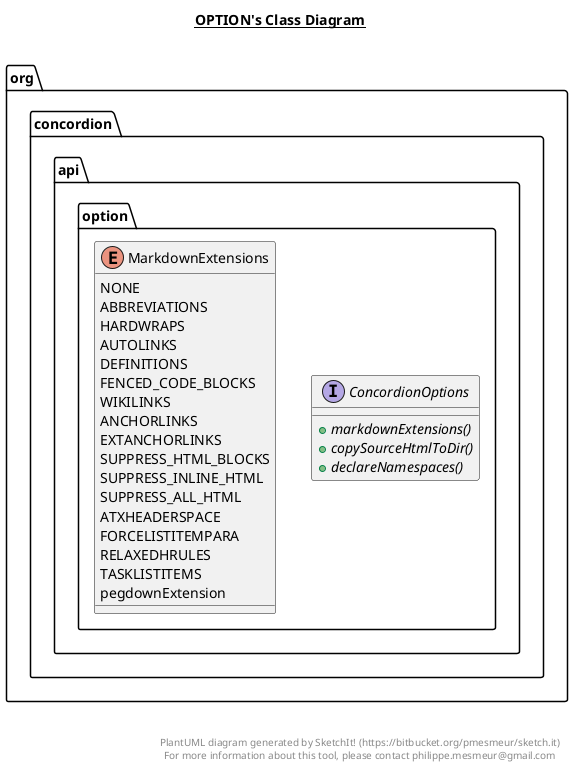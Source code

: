 @startuml

title __OPTION's Class Diagram__\n

  package org.concordion {
    package org.concordion.api {
      package org.concordion.api.option {
        interface ConcordionOptions {
            {abstract} + markdownExtensions()
            {abstract} + copySourceHtmlToDir()
            {abstract} + declareNamespaces()
        }
      }
    }
  }
  

  package org.concordion {
    package org.concordion.api {
      package org.concordion.api.option {
        enum MarkdownExtensions {
          NONE
          ABBREVIATIONS
          HARDWRAPS
          AUTOLINKS
          DEFINITIONS
          FENCED_CODE_BLOCKS
          WIKILINKS
          ANCHORLINKS
          EXTANCHORLINKS
          SUPPRESS_HTML_BLOCKS
          SUPPRESS_INLINE_HTML
          SUPPRESS_ALL_HTML
          ATXHEADERSPACE
          FORCELISTITEMPARA
          RELAXEDHRULES
          TASKLISTITEMS
          pegdownExtension
        }
      }
    }
  }
  



right footer


PlantUML diagram generated by SketchIt! (https://bitbucket.org/pmesmeur/sketch.it)
For more information about this tool, please contact philippe.mesmeur@gmail.com
endfooter

@enduml
